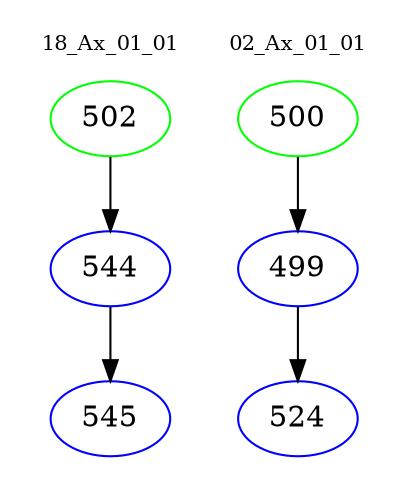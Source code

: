digraph{
subgraph cluster_0 {
color = white
label = "18_Ax_01_01";
fontsize=10;
T0_502 [label="502", color="green"]
T0_502 -> T0_544 [color="black"]
T0_544 [label="544", color="blue"]
T0_544 -> T0_545 [color="black"]
T0_545 [label="545", color="blue"]
}
subgraph cluster_1 {
color = white
label = "02_Ax_01_01";
fontsize=10;
T1_500 [label="500", color="green"]
T1_500 -> T1_499 [color="black"]
T1_499 [label="499", color="blue"]
T1_499 -> T1_524 [color="black"]
T1_524 [label="524", color="blue"]
}
}
